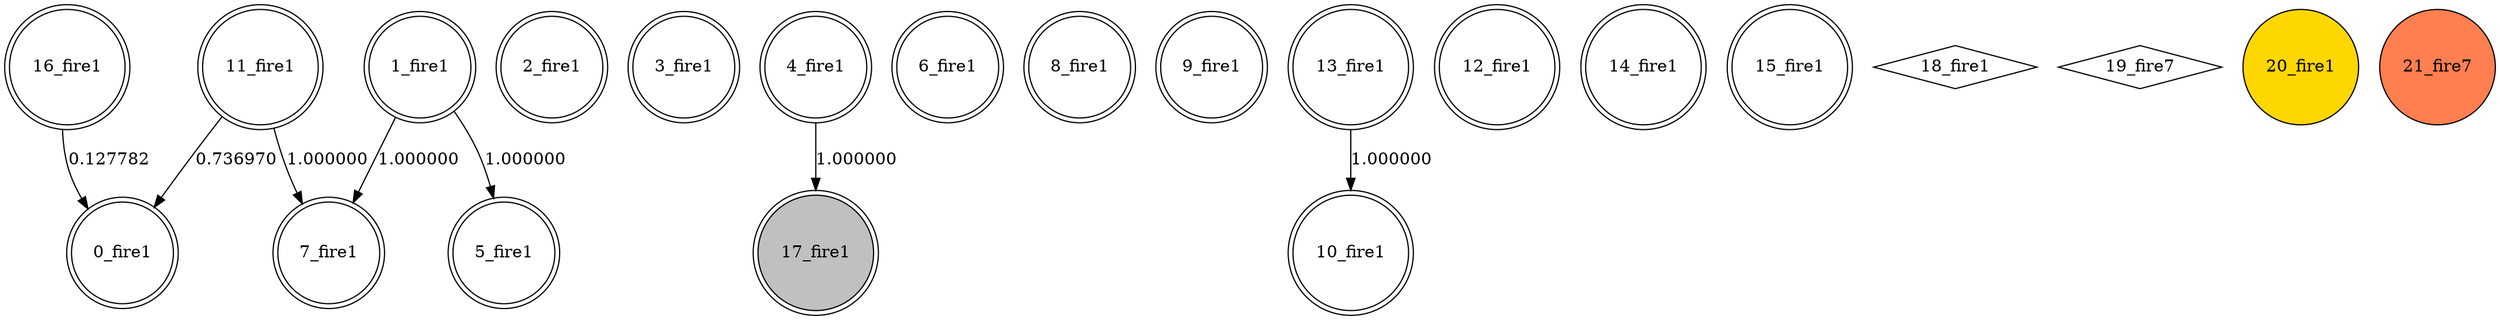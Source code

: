 digraph G {
 node[shape = circle]
0 [label="0_fire1",shape=doublecircle]
1 [label="1_fire1",shape=doublecircle]
2 [label="2_fire1",shape=doublecircle]
3 [label="3_fire1",shape=doublecircle]
4 [label="4_fire1",shape=doublecircle]
5 [label="5_fire1",shape=doublecircle]
6 [label="6_fire1",shape=doublecircle]
7 [label="7_fire1",shape=doublecircle]
8 [label="8_fire1",shape=doublecircle]
9 [label="9_fire1",shape=doublecircle]
10 [label="10_fire1",shape=doublecircle]
11 [label="11_fire1",shape=doublecircle]
12 [label="12_fire1",shape=doublecircle]
13 [label="13_fire1",shape=doublecircle]
14 [label="14_fire1",shape=doublecircle]
15 [label="15_fire1",shape=doublecircle]
16 [label="16_fire1",shape=doublecircle]
17 [label="17_fire1",shape=doublecircle, style=filled, fillcolor=gray]
18 [label="18_fire1",shape=diamond]
19 [label="19_fire7",shape=diamond]
20 [label="20_fire1",style=filled, fillcolor=gold]
21 [label="21_fire7",style=filled, fillcolor=coral]
11 -> 0 [label="0.736970"]
1 -> 7 [label="1.000000"]
16 -> 0 [label="0.127782"]
4 -> 17 [label="1.000000"]
1 -> 5 [label="1.000000"]
13 -> 10 [label="1.000000"]
11 -> 7 [label="1.000000"]
}
